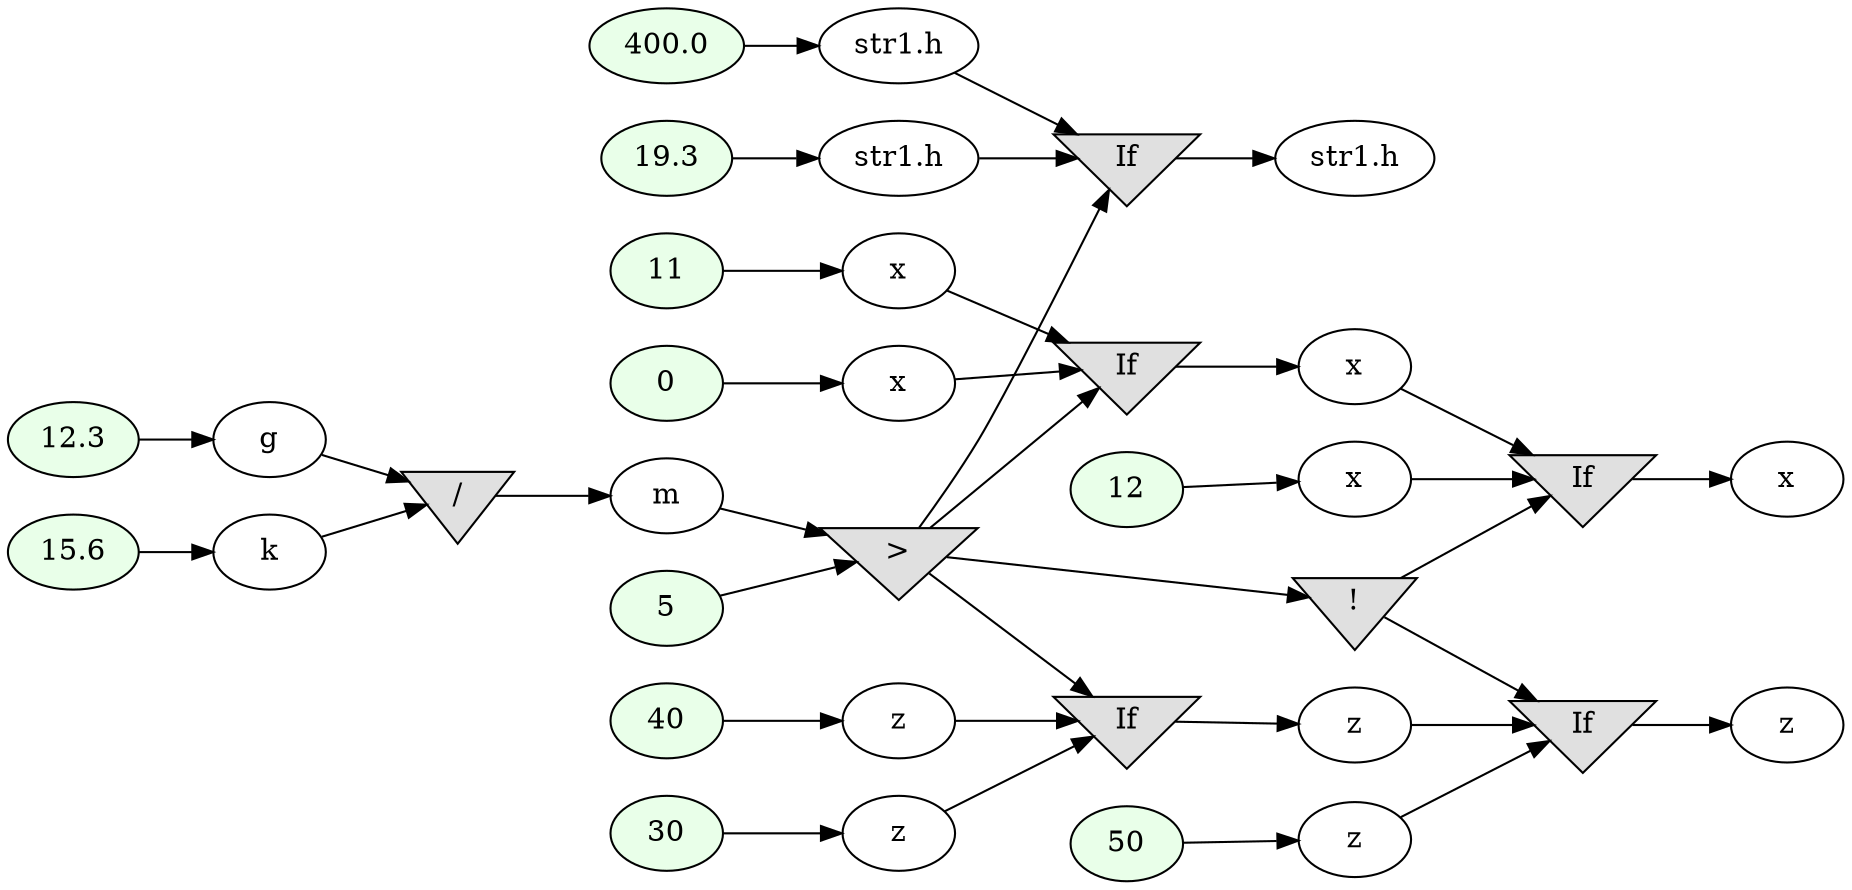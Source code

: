 digraph G
{
rankdir=LR;
	node_1 [ label = "19.3", style=filled, fillcolor="#E9FFE9" ]
	node_2 [ label = "str1.h" ]
	node_3 [ label = "12.3", style=filled, fillcolor="#E9FFE9" ]
	node_4 [ label = "g" ]
	node_5 [ label = "15.6", style=filled, fillcolor="#E9FFE9" ]
	node_6 [ label = "k" ]
	node_7 [ label = "/", shape=invtriangle, style=filled, fillcolor="#E0E0E0" ]
	node_8 [ label = "m" ]
	node_9 [ label = "0", style=filled, fillcolor="#E9FFE9" ]
	node_10 [ label = "x" ]
	node_11 [ label = "30", style=filled, fillcolor="#E9FFE9" ]
	node_12 [ label = "z" ]
	node_13 [ label = "5", style=filled, fillcolor="#E9FFE9" ]
	node_14 [ label = ">", shape=invtriangle, style=filled, fillcolor="#E0E0E0" ]
	node_15 [ label = "40", style=filled, fillcolor="#E9FFE9" ]
	node_16 [ label = "z" ]
	node_17 [ label = "11", style=filled, fillcolor="#E9FFE9" ]
	node_18 [ label = "x" ]
	node_19 [ label = "400.0", style=filled, fillcolor="#E9FFE9" ]
	node_20 [ label = "str1.h" ]
	node_21 [ label = "If", shape=invtriangle, style=filled, fillcolor="#E0E0E0" ]
	node_22 [ label = "x" ]
	node_23 [ label = "If", shape=invtriangle, style=filled, fillcolor="#E0E0E0" ]
	node_24 [ label = "str1.h" ]
	node_25 [ label = "If", shape=invtriangle, style=filled, fillcolor="#E0E0E0" ]
	node_26 [ label = "z" ]
	node_27 [ label = "!", shape=invtriangle, style=filled, fillcolor="#E0E0E0" ]
	node_28 [ label = "50", style=filled, fillcolor="#E9FFE9" ]
	node_29 [ label = "z" ]
	node_30 [ label = "12", style=filled, fillcolor="#E9FFE9" ]
	node_31 [ label = "x" ]
	node_32 [ label = "If", shape=invtriangle, style=filled, fillcolor="#E0E0E0" ]
	node_33 [ label = "x" ]
	node_34 [ label = "If", shape=invtriangle, style=filled, fillcolor="#E0E0E0" ]
	node_35 [ label = "z" ]
	node_1 -> node_2
	node_2 -> node_23
	node_3 -> node_4
	node_4 -> node_7
	node_5 -> node_6
	node_6 -> node_7
	node_7 -> node_8
	node_8 -> node_14
	node_9 -> node_10
	node_10 -> node_21
	node_11 -> node_12
	node_12 -> node_25
	node_13 -> node_14
	node_14 -> node_21
	node_14 -> node_23
	node_14 -> node_25
	node_14 -> node_27
	node_15 -> node_16
	node_16 -> node_25
	node_17 -> node_18
	node_18 -> node_21
	node_19 -> node_20
	node_20 -> node_23
	node_21 -> node_22
	node_22 -> node_32
	node_23 -> node_24
	node_25 -> node_26
	node_26 -> node_34
	node_27 -> node_32
	node_27 -> node_34
	node_28 -> node_29
	node_29 -> node_34
	node_30 -> node_31
	node_31 -> node_32
	node_32 -> node_33
	node_34 -> node_35
}
